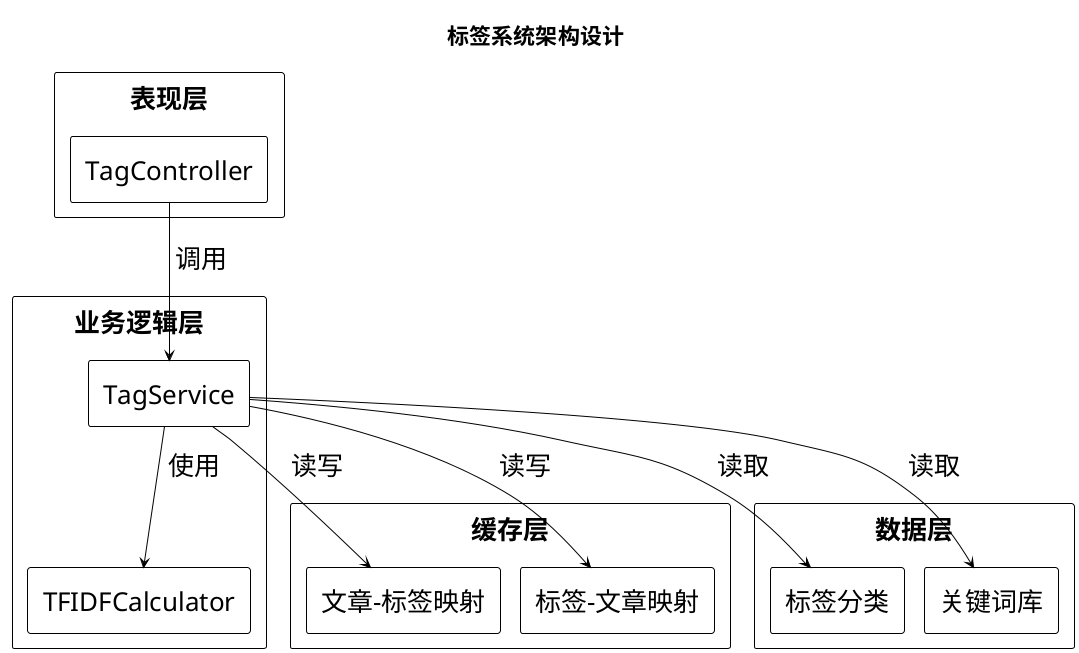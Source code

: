 @startuml 标签系统架构图
!theme plain
skinparam componentStyle rectangle
top to bottom direction
skinparam Padding 5
skinparam nodesep 20
skinparam ranksep 30
skinparam defaultFontSize 26

title 标签系统架构设计

rectangle "表现层" as Controller {
  rectangle "TagController" as TC
}

rectangle "业务逻辑层" as Service {
  rectangle "TagService" as TS
  rectangle "TFIDFCalculator" as TFIDF
}

rectangle "缓存层" as CacheLayer {
  rectangle "文章-标签映射" as ATC
  rectangle "标签-文章映射" as TAC
}

rectangle "数据层" as DataLayer {
  rectangle "标签分类" as TC1
  rectangle "关键词库" as KW
}

TC --> TS : 调用
TS --> TFIDF : 使用
TS --> ATC : 读写
TS --> TAC : 读写
TS --> TC1 : 读取
TS --> KW : 读取

@enduml 
